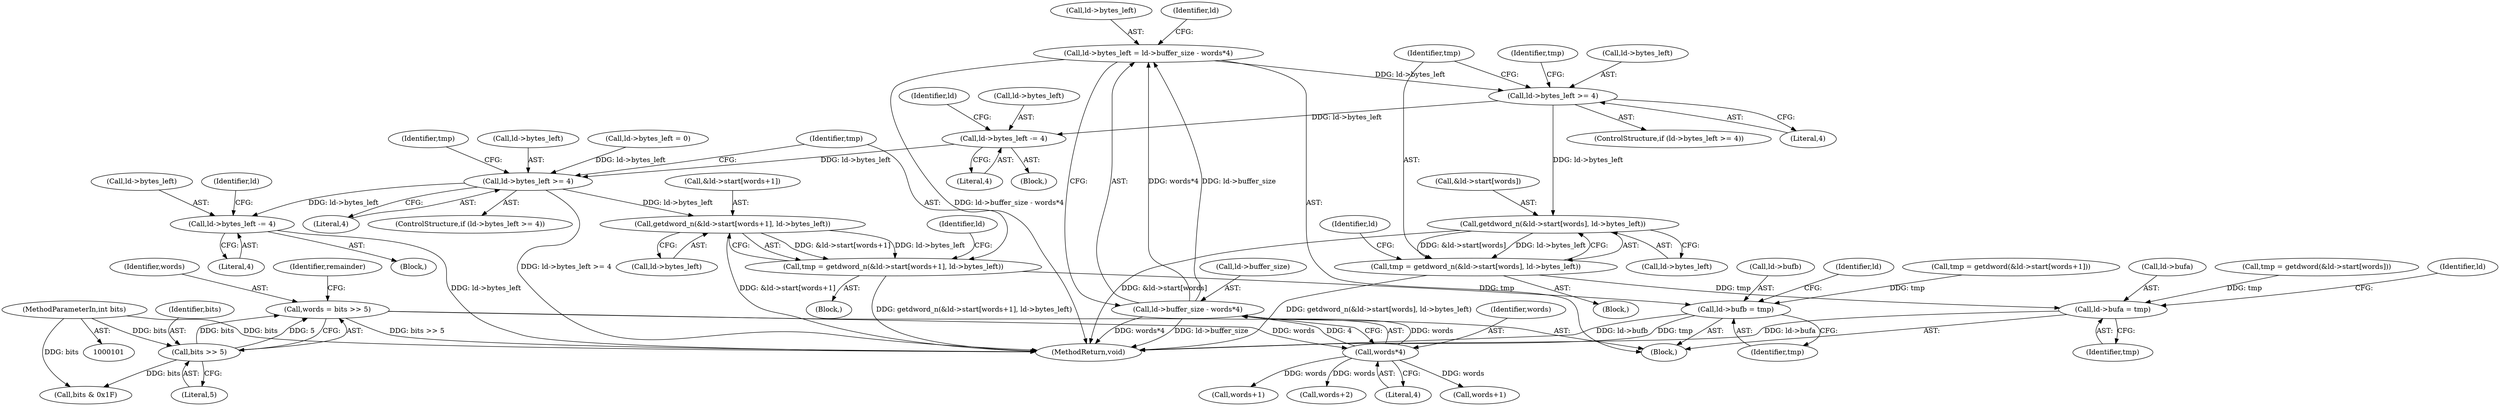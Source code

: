 digraph "1_faad2_942c3e0aee748ea6fe97cb2c1aa5893225316174@pointer" {
"1000130" [label="(Call,ld->bytes_left >= 4)"];
"1000118" [label="(Call,ld->bytes_left = ld->buffer_size - words*4)"];
"1000122" [label="(Call,ld->buffer_size - words*4)"];
"1000126" [label="(Call,words*4)"];
"1000107" [label="(Call,words = bits >> 5)"];
"1000109" [label="(Call,bits >> 5)"];
"1000103" [label="(MethodParameterIn,int bits)"];
"1000145" [label="(Call,ld->bytes_left -= 4)"];
"1000175" [label="(Call,ld->bytes_left >= 4)"];
"1000192" [label="(Call,ld->bytes_left -= 4)"];
"1000201" [label="(Call,getdword_n(&ld->start[words+1], ld->bytes_left))"];
"1000199" [label="(Call,tmp = getdword_n(&ld->start[words+1], ld->bytes_left))"];
"1000218" [label="(Call,ld->bufb = tmp)"];
"1000154" [label="(Call,getdword_n(&ld->start[words], ld->bytes_left))"];
"1000152" [label="(Call,tmp = getdword_n(&ld->start[words], ld->bytes_left))"];
"1000169" [label="(Call,ld->bufa = tmp)"];
"1000137" [label="(Identifier,tmp)"];
"1000109" [label="(Call,bits >> 5)"];
"1000171" [label="(Identifier,ld)"];
"1000149" [label="(Literal,4)"];
"1000176" [label="(Call,ld->bytes_left)"];
"1000151" [label="(Block,)"];
"1000126" [label="(Call,words*4)"];
"1000201" [label="(Call,getdword_n(&ld->start[words+1], ld->bytes_left))"];
"1000153" [label="(Identifier,tmp)"];
"1000146" [label="(Call,ld->bytes_left)"];
"1000193" [label="(Call,ld->bytes_left)"];
"1000202" [label="(Call,&ld->start[words+1])"];
"1000219" [label="(Call,ld->bufb)"];
"1000198" [label="(Block,)"];
"1000129" [label="(ControlStructure,if (ld->bytes_left >= 4))"];
"1000122" [label="(Call,ld->buffer_size - words*4)"];
"1000164" [label="(Call,ld->bytes_left = 0)"];
"1000127" [label="(Identifier,words)"];
"1000189" [label="(Call,words+1)"];
"1000180" [label="(Block,)"];
"1000152" [label="(Call,tmp = getdword_n(&ld->start[words], ld->bytes_left))"];
"1000118" [label="(Call,ld->bytes_left = ld->buffer_size - words*4)"];
"1000175" [label="(Call,ld->bytes_left >= 4)"];
"1000192" [label="(Call,ld->bytes_left -= 4)"];
"1000177" [label="(Identifier,ld)"];
"1000119" [label="(Call,ld->bytes_left)"];
"1000210" [label="(Call,ld->bytes_left)"];
"1000218" [label="(Call,ld->bufb = tmp)"];
"1000182" [label="(Identifier,tmp)"];
"1000114" [label="(Identifier,remainder)"];
"1000107" [label="(Call,words = bits >> 5)"];
"1000161" [label="(Call,ld->bytes_left)"];
"1000170" [label="(Call,ld->bufa)"];
"1000115" [label="(Call,bits & 0x1F)"];
"1000136" [label="(Call,tmp = getdword(&ld->start[words]))"];
"1000131" [label="(Call,ld->bytes_left)"];
"1000110" [label="(Identifier,bits)"];
"1000132" [label="(Identifier,ld)"];
"1000166" [label="(Identifier,ld)"];
"1000104" [label="(Block,)"];
"1000247" [label="(MethodReturn,void)"];
"1000200" [label="(Identifier,tmp)"];
"1000128" [label="(Literal,4)"];
"1000123" [label="(Call,ld->buffer_size)"];
"1000155" [label="(Call,&ld->start[words])"];
"1000220" [label="(Identifier,ld)"];
"1000179" [label="(Literal,4)"];
"1000199" [label="(Call,tmp = getdword_n(&ld->start[words+1], ld->bytes_left))"];
"1000222" [label="(Identifier,tmp)"];
"1000173" [label="(Identifier,tmp)"];
"1000111" [label="(Literal,5)"];
"1000134" [label="(Literal,4)"];
"1000225" [label="(Identifier,ld)"];
"1000145" [label="(Call,ld->bytes_left -= 4)"];
"1000154" [label="(Call,getdword_n(&ld->start[words], ld->bytes_left))"];
"1000108" [label="(Identifier,words)"];
"1000169" [label="(Call,ld->bufa = tmp)"];
"1000215" [label="(Identifier,ld)"];
"1000103" [label="(MethodParameterIn,int bits)"];
"1000135" [label="(Block,)"];
"1000239" [label="(Call,words+2)"];
"1000196" [label="(Literal,4)"];
"1000181" [label="(Call,tmp = getdword(&ld->start[words+1]))"];
"1000207" [label="(Call,words+1)"];
"1000174" [label="(ControlStructure,if (ld->bytes_left >= 4))"];
"1000130" [label="(Call,ld->bytes_left >= 4)"];
"1000130" -> "1000129"  [label="AST: "];
"1000130" -> "1000134"  [label="CFG: "];
"1000131" -> "1000130"  [label="AST: "];
"1000134" -> "1000130"  [label="AST: "];
"1000137" -> "1000130"  [label="CFG: "];
"1000153" -> "1000130"  [label="CFG: "];
"1000118" -> "1000130"  [label="DDG: ld->bytes_left"];
"1000130" -> "1000145"  [label="DDG: ld->bytes_left"];
"1000130" -> "1000154"  [label="DDG: ld->bytes_left"];
"1000118" -> "1000104"  [label="AST: "];
"1000118" -> "1000122"  [label="CFG: "];
"1000119" -> "1000118"  [label="AST: "];
"1000122" -> "1000118"  [label="AST: "];
"1000132" -> "1000118"  [label="CFG: "];
"1000118" -> "1000247"  [label="DDG: ld->buffer_size - words*4"];
"1000122" -> "1000118"  [label="DDG: ld->buffer_size"];
"1000122" -> "1000118"  [label="DDG: words*4"];
"1000122" -> "1000126"  [label="CFG: "];
"1000123" -> "1000122"  [label="AST: "];
"1000126" -> "1000122"  [label="AST: "];
"1000122" -> "1000247"  [label="DDG: words*4"];
"1000122" -> "1000247"  [label="DDG: ld->buffer_size"];
"1000126" -> "1000122"  [label="DDG: words"];
"1000126" -> "1000122"  [label="DDG: 4"];
"1000126" -> "1000128"  [label="CFG: "];
"1000127" -> "1000126"  [label="AST: "];
"1000128" -> "1000126"  [label="AST: "];
"1000107" -> "1000126"  [label="DDG: words"];
"1000126" -> "1000189"  [label="DDG: words"];
"1000126" -> "1000207"  [label="DDG: words"];
"1000126" -> "1000239"  [label="DDG: words"];
"1000107" -> "1000104"  [label="AST: "];
"1000107" -> "1000109"  [label="CFG: "];
"1000108" -> "1000107"  [label="AST: "];
"1000109" -> "1000107"  [label="AST: "];
"1000114" -> "1000107"  [label="CFG: "];
"1000107" -> "1000247"  [label="DDG: bits >> 5"];
"1000109" -> "1000107"  [label="DDG: bits"];
"1000109" -> "1000107"  [label="DDG: 5"];
"1000109" -> "1000111"  [label="CFG: "];
"1000110" -> "1000109"  [label="AST: "];
"1000111" -> "1000109"  [label="AST: "];
"1000103" -> "1000109"  [label="DDG: bits"];
"1000109" -> "1000115"  [label="DDG: bits"];
"1000103" -> "1000101"  [label="AST: "];
"1000103" -> "1000247"  [label="DDG: bits"];
"1000103" -> "1000115"  [label="DDG: bits"];
"1000145" -> "1000135"  [label="AST: "];
"1000145" -> "1000149"  [label="CFG: "];
"1000146" -> "1000145"  [label="AST: "];
"1000149" -> "1000145"  [label="AST: "];
"1000171" -> "1000145"  [label="CFG: "];
"1000145" -> "1000175"  [label="DDG: ld->bytes_left"];
"1000175" -> "1000174"  [label="AST: "];
"1000175" -> "1000179"  [label="CFG: "];
"1000176" -> "1000175"  [label="AST: "];
"1000179" -> "1000175"  [label="AST: "];
"1000182" -> "1000175"  [label="CFG: "];
"1000200" -> "1000175"  [label="CFG: "];
"1000175" -> "1000247"  [label="DDG: ld->bytes_left >= 4"];
"1000164" -> "1000175"  [label="DDG: ld->bytes_left"];
"1000175" -> "1000192"  [label="DDG: ld->bytes_left"];
"1000175" -> "1000201"  [label="DDG: ld->bytes_left"];
"1000192" -> "1000180"  [label="AST: "];
"1000192" -> "1000196"  [label="CFG: "];
"1000193" -> "1000192"  [label="AST: "];
"1000196" -> "1000192"  [label="AST: "];
"1000220" -> "1000192"  [label="CFG: "];
"1000192" -> "1000247"  [label="DDG: ld->bytes_left"];
"1000201" -> "1000199"  [label="AST: "];
"1000201" -> "1000210"  [label="CFG: "];
"1000202" -> "1000201"  [label="AST: "];
"1000210" -> "1000201"  [label="AST: "];
"1000199" -> "1000201"  [label="CFG: "];
"1000201" -> "1000247"  [label="DDG: &ld->start[words+1]"];
"1000201" -> "1000199"  [label="DDG: &ld->start[words+1]"];
"1000201" -> "1000199"  [label="DDG: ld->bytes_left"];
"1000199" -> "1000198"  [label="AST: "];
"1000200" -> "1000199"  [label="AST: "];
"1000215" -> "1000199"  [label="CFG: "];
"1000199" -> "1000247"  [label="DDG: getdword_n(&ld->start[words+1], ld->bytes_left)"];
"1000199" -> "1000218"  [label="DDG: tmp"];
"1000218" -> "1000104"  [label="AST: "];
"1000218" -> "1000222"  [label="CFG: "];
"1000219" -> "1000218"  [label="AST: "];
"1000222" -> "1000218"  [label="AST: "];
"1000225" -> "1000218"  [label="CFG: "];
"1000218" -> "1000247"  [label="DDG: ld->bufb"];
"1000218" -> "1000247"  [label="DDG: tmp"];
"1000181" -> "1000218"  [label="DDG: tmp"];
"1000154" -> "1000152"  [label="AST: "];
"1000154" -> "1000161"  [label="CFG: "];
"1000155" -> "1000154"  [label="AST: "];
"1000161" -> "1000154"  [label="AST: "];
"1000152" -> "1000154"  [label="CFG: "];
"1000154" -> "1000247"  [label="DDG: &ld->start[words]"];
"1000154" -> "1000152"  [label="DDG: &ld->start[words]"];
"1000154" -> "1000152"  [label="DDG: ld->bytes_left"];
"1000152" -> "1000151"  [label="AST: "];
"1000153" -> "1000152"  [label="AST: "];
"1000166" -> "1000152"  [label="CFG: "];
"1000152" -> "1000247"  [label="DDG: getdword_n(&ld->start[words], ld->bytes_left)"];
"1000152" -> "1000169"  [label="DDG: tmp"];
"1000169" -> "1000104"  [label="AST: "];
"1000169" -> "1000173"  [label="CFG: "];
"1000170" -> "1000169"  [label="AST: "];
"1000173" -> "1000169"  [label="AST: "];
"1000177" -> "1000169"  [label="CFG: "];
"1000169" -> "1000247"  [label="DDG: ld->bufa"];
"1000136" -> "1000169"  [label="DDG: tmp"];
}
